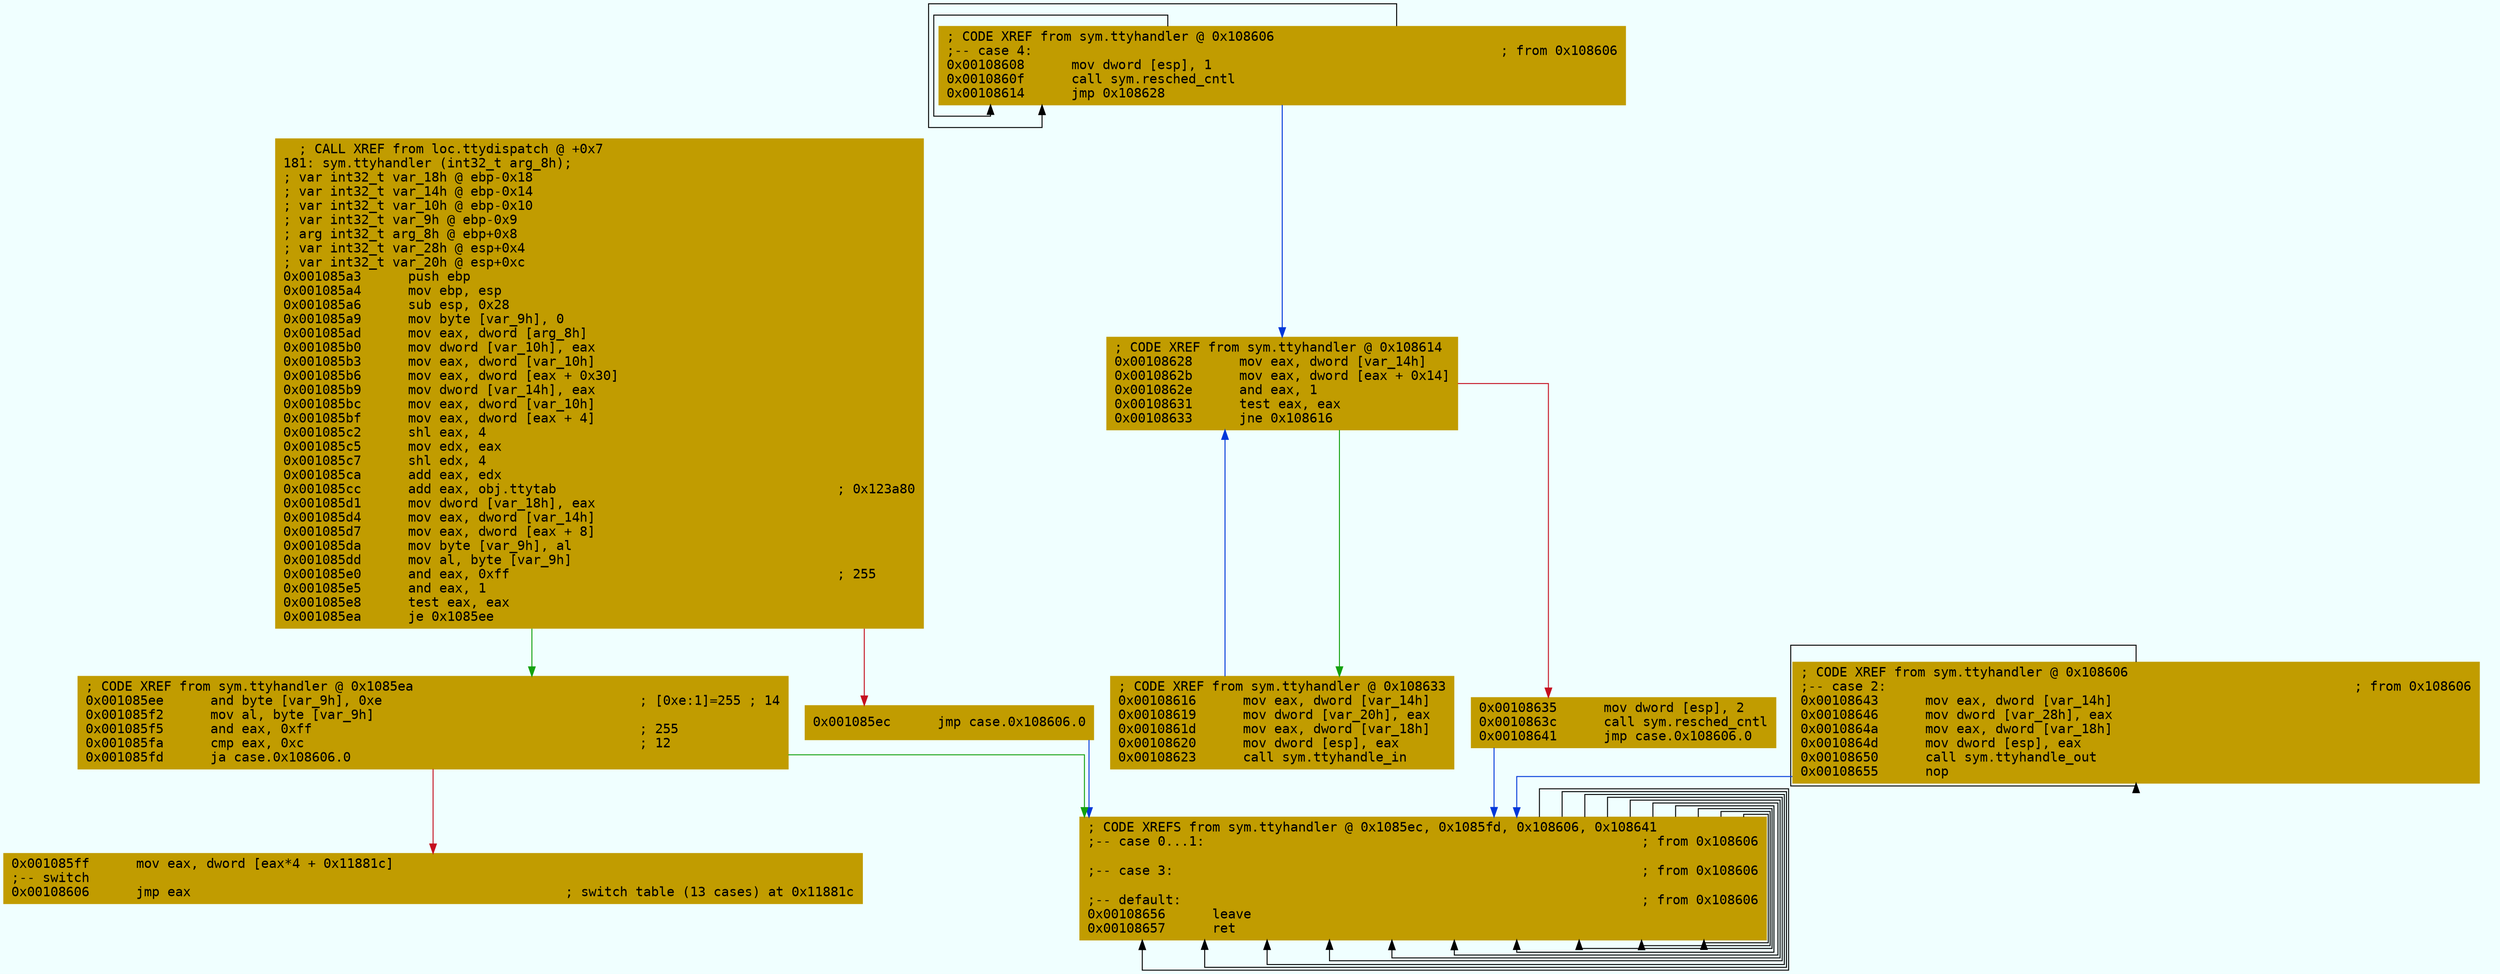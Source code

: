 digraph code {
	graph [bgcolor=azure fontsize=8 fontname="Courier" splines="ortho"];
	node [fillcolor=gray style=filled shape=box];
	edge [arrowhead="normal"];
	"0x001085a3" [URL="sym.ttyhandler/0x001085a3", fillcolor="#c19c00",color="#c19c00", fontname="Courier",label="  ; CALL XREF from loc.ttydispatch @ +0x7\l181: sym.ttyhandler (int32_t arg_8h);\l; var int32_t var_18h @ ebp-0x18\l; var int32_t var_14h @ ebp-0x14\l; var int32_t var_10h @ ebp-0x10\l; var int32_t var_9h @ ebp-0x9\l; arg int32_t arg_8h @ ebp+0x8\l; var int32_t var_28h @ esp+0x4\l; var int32_t var_20h @ esp+0xc\l0x001085a3      push ebp\l0x001085a4      mov ebp, esp\l0x001085a6      sub esp, 0x28\l0x001085a9      mov byte [var_9h], 0\l0x001085ad      mov eax, dword [arg_8h]\l0x001085b0      mov dword [var_10h], eax\l0x001085b3      mov eax, dword [var_10h]\l0x001085b6      mov eax, dword [eax + 0x30]\l0x001085b9      mov dword [var_14h], eax\l0x001085bc      mov eax, dword [var_10h]\l0x001085bf      mov eax, dword [eax + 4]\l0x001085c2      shl eax, 4\l0x001085c5      mov edx, eax\l0x001085c7      shl edx, 4\l0x001085ca      add eax, edx\l0x001085cc      add eax, obj.ttytab                                    ; 0x123a80\l0x001085d1      mov dword [var_18h], eax\l0x001085d4      mov eax, dword [var_14h]\l0x001085d7      mov eax, dword [eax + 8]\l0x001085da      mov byte [var_9h], al\l0x001085dd      mov al, byte [var_9h]\l0x001085e0      and eax, 0xff                                          ; 255\l0x001085e5      and eax, 1\l0x001085e8      test eax, eax\l0x001085ea      je 0x1085ee\l"]
	"0x001085ec" [URL="sym.ttyhandler/0x001085ec", fillcolor="#c19c00",color="#c19c00", fontname="Courier",label="0x001085ec      jmp case.0x108606.0\l"]
	"0x001085ee" [URL="sym.ttyhandler/0x001085ee", fillcolor="#c19c00",color="#c19c00", fontname="Courier",label="; CODE XREF from sym.ttyhandler @ 0x1085ea\l0x001085ee      and byte [var_9h], 0xe                                 ; [0xe:1]=255 ; 14\l0x001085f2      mov al, byte [var_9h]\l0x001085f5      and eax, 0xff                                          ; 255\l0x001085fa      cmp eax, 0xc                                           ; 12\l0x001085fd      ja case.0x108606.0\l"]
	"0x001085ff" [URL="sym.ttyhandler/0x001085ff", fillcolor="#c19c00",color="#c19c00", fontname="Courier",label="0x001085ff      mov eax, dword [eax*4 + 0x11881c]\l;-- switch\l0x00108606      jmp eax                                                ; switch table (13 cases) at 0x11881c\l"]
	"0x00108608" [URL="sym.ttyhandler/0x00108608", fillcolor="#c19c00",color="#c19c00", fontname="Courier",label="; CODE XREF from sym.ttyhandler @ 0x108606\l;-- case 4:                                                            ; from 0x108606\l0x00108608      mov dword [esp], 1\l0x0010860f      call sym.resched_cntl\l0x00108614      jmp 0x108628\l"]
	"0x00108616" [URL="sym.ttyhandler/0x00108616", fillcolor="#c19c00",color="#c19c00", fontname="Courier",label="; CODE XREF from sym.ttyhandler @ 0x108633\l0x00108616      mov eax, dword [var_14h]\l0x00108619      mov dword [var_20h], eax\l0x0010861d      mov eax, dword [var_18h]\l0x00108620      mov dword [esp], eax\l0x00108623      call sym.ttyhandle_in\l"]
	"0x00108628" [URL="sym.ttyhandler/0x00108628", fillcolor="#c19c00",color="#c19c00", fontname="Courier",label="; CODE XREF from sym.ttyhandler @ 0x108614\l0x00108628      mov eax, dword [var_14h]\l0x0010862b      mov eax, dword [eax + 0x14]\l0x0010862e      and eax, 1\l0x00108631      test eax, eax\l0x00108633      jne 0x108616\l"]
	"0x00108635" [URL="sym.ttyhandler/0x00108635", fillcolor="#c19c00",color="#c19c00", fontname="Courier",label="0x00108635      mov dword [esp], 2\l0x0010863c      call sym.resched_cntl\l0x00108641      jmp case.0x108606.0\l"]
	"0x00108643" [URL="sym.ttyhandler/0x00108643", fillcolor="#c19c00",color="#c19c00", fontname="Courier",label="; CODE XREF from sym.ttyhandler @ 0x108606\l;-- case 2:                                                            ; from 0x108606\l0x00108643      mov eax, dword [var_14h]\l0x00108646      mov dword [var_28h], eax\l0x0010864a      mov eax, dword [var_18h]\l0x0010864d      mov dword [esp], eax\l0x00108650      call sym.ttyhandle_out\l0x00108655      nop\l"]
	"0x00108656" [URL="sym.ttyhandler/0x00108656", fillcolor="#c19c00",color="#c19c00", fontname="Courier",label="; CODE XREFS from sym.ttyhandler @ 0x1085ec, 0x1085fd, 0x108606, 0x108641\l;-- case 0...1:                                                        ; from 0x108606\l\l;-- case 3:                                                            ; from 0x108606\l\l;-- default:                                                           ; from 0x108606\l0x00108656      leave\l0x00108657      ret\l"]
        "0x001085a3" -> "0x001085ee" [color="#13a10e"];
        "0x001085a3" -> "0x001085ec" [color="#c50f1f"];
        "0x001085ec" -> "0x00108656" [color="#0037da"];
        "0x001085ee" -> "0x00108656" [color="#13a10e"];
        "0x001085ee" -> "0x001085ff" [color="#c50f1f"];
        "0x00108656" -> "0x00108656" [color2="#c50f1f"];
        "0x00108656" -> "0x00108656" [color2="#c50f1f"];
        "0x00108643" -> "0x00108643" [color2="#c50f1f"];
        "0x00108656" -> "0x00108656" [color2="#c50f1f"];
        "0x00108608" -> "0x00108608" [color2="#c50f1f"];
        "0x00108656" -> "0x00108656" [color2="#c50f1f"];
        "0x00108656" -> "0x00108656" [color2="#c50f1f"];
        "0x00108656" -> "0x00108656" [color2="#c50f1f"];
        "0x00108656" -> "0x00108656" [color2="#c50f1f"];
        "0x00108656" -> "0x00108656" [color2="#c50f1f"];
        "0x00108656" -> "0x00108656" [color2="#c50f1f"];
        "0x00108656" -> "0x00108656" [color2="#c50f1f"];
        "0x00108608" -> "0x00108608" [color2="#c50f1f"];
        "0x00108608" -> "0x00108628" [color="#0037da"];
        "0x00108616" -> "0x00108628" [color="#0037da"];
        "0x00108628" -> "0x00108616" [color="#13a10e"];
        "0x00108628" -> "0x00108635" [color="#c50f1f"];
        "0x00108635" -> "0x00108656" [color="#0037da"];
        "0x00108643" -> "0x00108656" [color="#0037da"];
}
